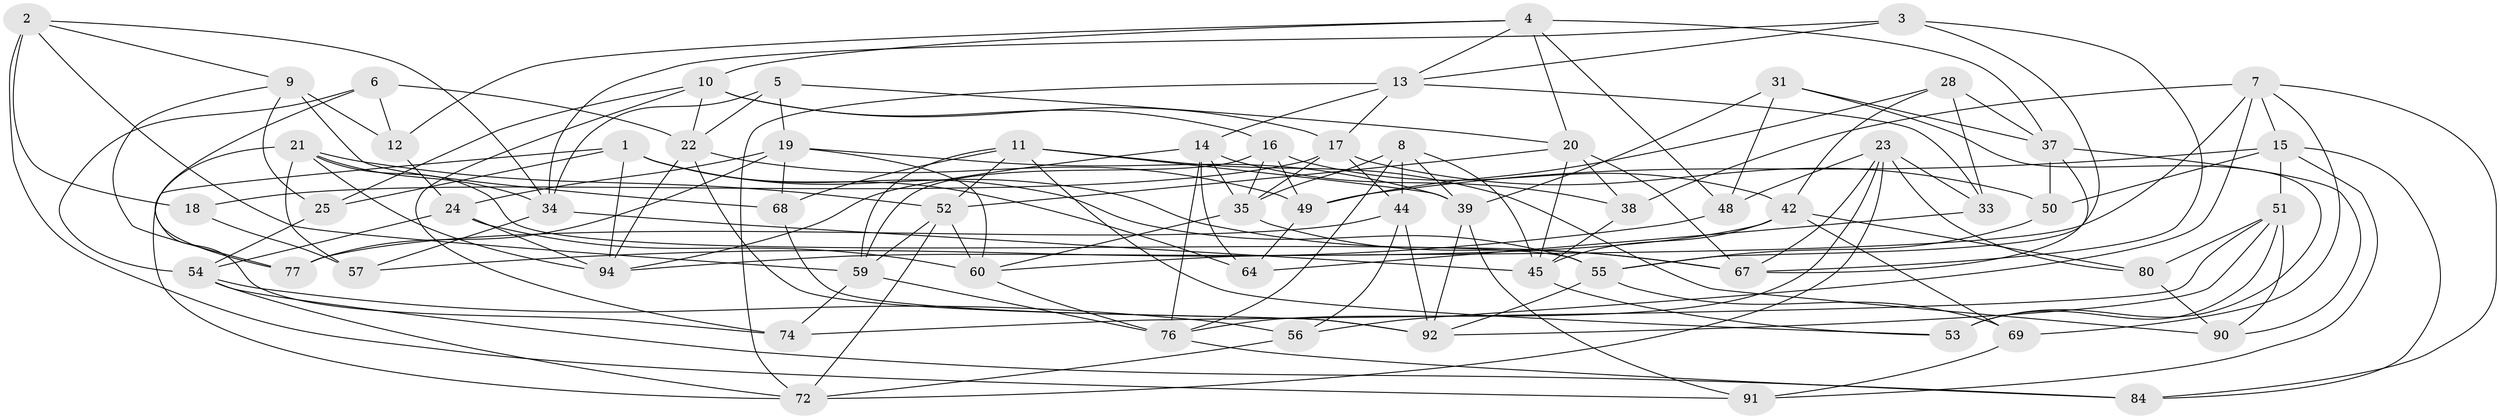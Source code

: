 // original degree distribution, {4: 1.0}
// Generated by graph-tools (version 1.1) at 2025/42/03/06/25 10:42:20]
// undirected, 62 vertices, 158 edges
graph export_dot {
graph [start="1"]
  node [color=gray90,style=filled];
  1 [super="+27"];
  2 [super="+36"];
  3;
  4 [super="+88"];
  5;
  6;
  7 [super="+30"];
  8 [super="+70"];
  9 [super="+61"];
  10 [super="+79"];
  11 [super="+43"];
  12 [super="+58"];
  13 [super="+65"];
  14 [super="+87"];
  15 [super="+41"];
  16 [super="+101"];
  17 [super="+100"];
  18;
  19 [super="+32"];
  20 [super="+62"];
  21 [super="+26"];
  22 [super="+29"];
  23 [super="+71"];
  24 [super="+46"];
  25;
  28;
  31;
  33;
  34 [super="+82"];
  35 [super="+75"];
  37 [super="+47"];
  38;
  39 [super="+40"];
  42 [super="+96"];
  44 [super="+66"];
  45 [super="+73"];
  48;
  49 [super="+93"];
  50;
  51 [super="+98"];
  52 [super="+83"];
  53;
  54 [super="+81"];
  55 [super="+85"];
  56;
  57;
  59 [super="+63"];
  60 [super="+86"];
  64;
  67 [super="+89"];
  68;
  69;
  72 [super="+97"];
  74;
  76 [super="+78"];
  77;
  80;
  84;
  90;
  91;
  92 [super="+95"];
  94 [super="+99"];
  1 -- 64;
  1 -- 25;
  1 -- 72;
  1 -- 67;
  1 -- 94;
  1 -- 55;
  2 -- 91;
  2 -- 18 [weight=2];
  2 -- 9;
  2 -- 34;
  2 -- 59;
  3 -- 34;
  3 -- 67;
  3 -- 55;
  3 -- 13;
  4 -- 37;
  4 -- 12;
  4 -- 10;
  4 -- 48;
  4 -- 20;
  4 -- 13;
  5 -- 19;
  5 -- 22;
  5 -- 20;
  5 -- 34;
  6 -- 22;
  6 -- 12;
  6 -- 77;
  6 -- 54;
  7 -- 69;
  7 -- 15;
  7 -- 84;
  7 -- 56;
  7 -- 38;
  7 -- 60;
  8 -- 39;
  8 -- 35;
  8 -- 44 [weight=2];
  8 -- 45;
  8 -- 76;
  9 -- 68;
  9 -- 12 [weight=2];
  9 -- 25;
  9 -- 77;
  10 -- 25;
  10 -- 22;
  10 -- 17;
  10 -- 74;
  10 -- 16;
  11 -- 90;
  11 -- 53;
  11 -- 39;
  11 -- 59;
  11 -- 68;
  11 -- 52;
  12 -- 24 [weight=2];
  13 -- 17;
  13 -- 72;
  13 -- 33;
  13 -- 14;
  14 -- 64;
  14 -- 38;
  14 -- 94;
  14 -- 35;
  14 -- 76;
  15 -- 50;
  15 -- 49;
  15 -- 91;
  15 -- 51;
  15 -- 84;
  16 -- 59;
  16 -- 49 [weight=2];
  16 -- 35;
  16 -- 42;
  17 -- 18;
  17 -- 35;
  17 -- 50;
  17 -- 44;
  18 -- 57;
  19 -- 68;
  19 -- 77;
  19 -- 39;
  19 -- 60;
  19 -- 24;
  20 -- 38;
  20 -- 67;
  20 -- 45;
  20 -- 52;
  21 -- 55;
  21 -- 52;
  21 -- 94;
  21 -- 57;
  21 -- 34;
  21 -- 74;
  22 -- 94;
  22 -- 49;
  22 -- 92;
  23 -- 80;
  23 -- 48;
  23 -- 33;
  23 -- 67;
  23 -- 76;
  23 -- 72;
  24 -- 54;
  24 -- 94;
  24 -- 60;
  25 -- 54;
  28 -- 33;
  28 -- 49;
  28 -- 37;
  28 -- 42;
  31 -- 48;
  31 -- 53;
  31 -- 37;
  31 -- 39;
  33 -- 64;
  34 -- 45;
  34 -- 57;
  35 -- 67;
  35 -- 60;
  37 -- 90;
  37 -- 50;
  37 -- 67;
  38 -- 45;
  39 -- 91;
  39 -- 92;
  42 -- 69;
  42 -- 45;
  42 -- 94;
  42 -- 80;
  44 -- 56;
  44 -- 92;
  44 -- 77;
  45 -- 53;
  48 -- 57;
  49 -- 64;
  50 -- 55;
  51 -- 90;
  51 -- 80;
  51 -- 74;
  51 -- 53;
  51 -- 92;
  52 -- 60;
  52 -- 72;
  52 -- 59;
  54 -- 84;
  54 -- 72;
  54 -- 56;
  55 -- 69;
  55 -- 92;
  56 -- 72;
  59 -- 76;
  59 -- 74;
  60 -- 76;
  68 -- 92;
  69 -- 91;
  76 -- 84;
  80 -- 90;
}
